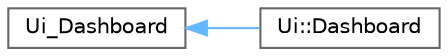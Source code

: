 digraph "Graphical Class Hierarchy"
{
 // LATEX_PDF_SIZE
  bgcolor="transparent";
  edge [fontname=Helvetica,fontsize=10,labelfontname=Helvetica,labelfontsize=10];
  node [fontname=Helvetica,fontsize=10,shape=box,height=0.2,width=0.4];
  rankdir="LR";
  Node0 [id="Node000000",label="Ui_Dashboard",height=0.2,width=0.4,color="grey40", fillcolor="white", style="filled",URL="$classUi__Dashboard.html",tooltip=" "];
  Node0 -> Node1 [id="edge14_Node000000_Node000001",dir="back",color="steelblue1",style="solid",tooltip=" "];
  Node1 [id="Node000001",label="Ui::Dashboard",height=0.2,width=0.4,color="grey40", fillcolor="white", style="filled",URL="$classUi_1_1Dashboard.html",tooltip=" "];
}
